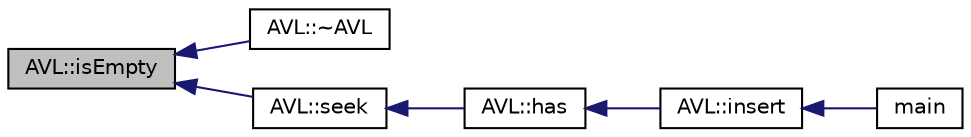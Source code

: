 digraph "AVL::isEmpty"
{
  edge [fontname="Helvetica",fontsize="10",labelfontname="Helvetica",labelfontsize="10"];
  node [fontname="Helvetica",fontsize="10",shape=record];
  rankdir="LR";
  Node1 [label="AVL::isEmpty",height=0.2,width=0.4,color="black", fillcolor="grey75", style="filled", fontcolor="black"];
  Node1 -> Node2 [dir="back",color="midnightblue",fontsize="10",style="solid",fontname="Helvetica"];
  Node2 [label="AVL::~AVL",height=0.2,width=0.4,color="black", fillcolor="white", style="filled",URL="$class_a_v_l.html#ac119f7c61c6d7dd159a71ae08561596b"];
  Node1 -> Node3 [dir="back",color="midnightblue",fontsize="10",style="solid",fontname="Helvetica"];
  Node3 [label="AVL::seek",height=0.2,width=0.4,color="black", fillcolor="white", style="filled",URL="$class_a_v_l.html#adcf57d2bd7ee1977213ed9731ac20564"];
  Node3 -> Node4 [dir="back",color="midnightblue",fontsize="10",style="solid",fontname="Helvetica"];
  Node4 [label="AVL::has",height=0.2,width=0.4,color="black", fillcolor="white", style="filled",URL="$class_a_v_l.html#a316ea4e315515c48a0e7ed86a6fccf4b"];
  Node4 -> Node5 [dir="back",color="midnightblue",fontsize="10",style="solid",fontname="Helvetica"];
  Node5 [label="AVL::insert",height=0.2,width=0.4,color="black", fillcolor="white", style="filled",URL="$class_a_v_l.html#ade0573812c7e060aa84d0428f48a1ab6"];
  Node5 -> Node6 [dir="back",color="midnightblue",fontsize="10",style="solid",fontname="Helvetica"];
  Node6 [label="main",height=0.2,width=0.4,color="black", fillcolor="white", style="filled",URL="$_b_s_t_2main_8cpp.html#abf9e6b7e6f15df4b525a2e7705ba3089"];
}
